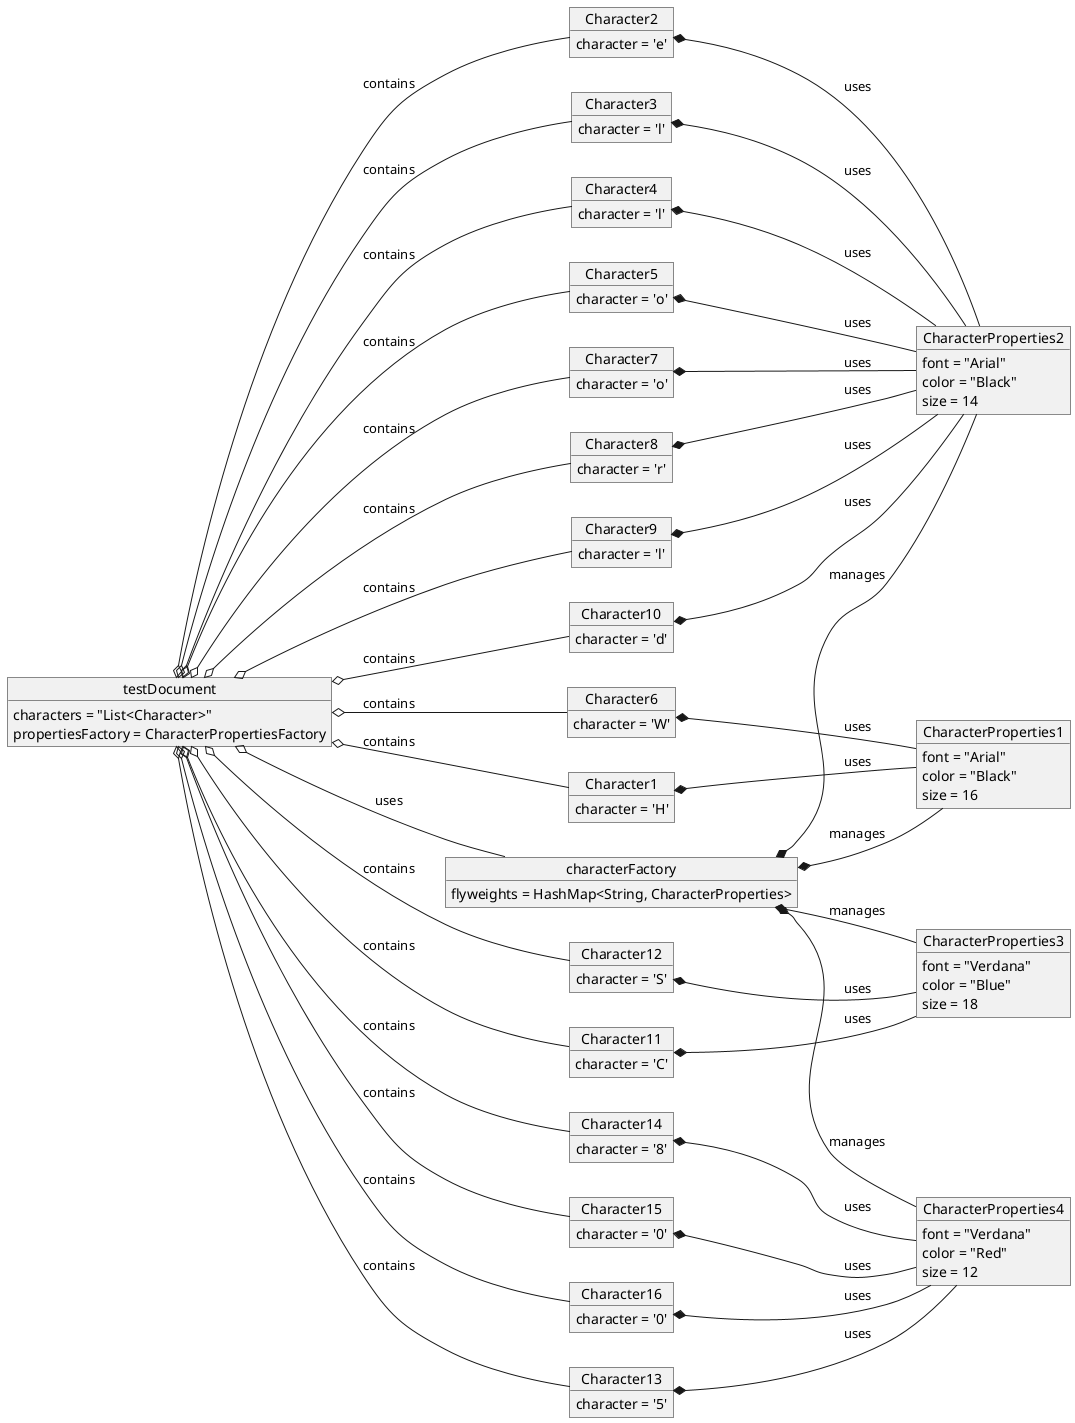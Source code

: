 @startuml
left to right direction

object testDocument {
  characters = "List<Character>"
  propertiesFactory = CharacterPropertiesFactory
}

object characterFactory {
  flyweights = HashMap<String, CharacterProperties>
}

object CharacterProperties2 {
  font = "Arial"
  color = "Black"
  size = 14
}
object CharacterProperties1 {
  font = "Arial"
  color = "Black"
  size = 16
}
object CharacterProperties3 {
  font = "Verdana"
  color = "Blue"
  size = 18
}
object CharacterProperties4 {
  font = "Verdana"
  color = "Red"
  size = 12
}

object Character1 {
  character = 'H'
}
object Character2 {
  character = 'e'
}
object Character3 {
  character = 'l'
}
object Character4 {
  character = 'l'
}
object Character5 {
  character = 'o'
}
object Character6 {
  character = 'W'
}
object Character7 {
  character = 'o'
}
object Character8 {
  character = 'r'
}
object Character9 {
  character = 'l'
}
object Character10 {
  character = 'd'
}
object Character11 {
  character = 'C'
}
object Character12 {
  character = 'S'
}
object Character13 {
  character = '5'
}
object Character14 {
  character = '8'
}
object Character15 {
  character = '0'
}
object Character16 {
  character = '0'
}

testDocument o-- characterFactory : "uses"
characterFactory -[hidden]-> CharacterProperties1
characterFactory -[hidden]-> CharacterProperties2
characterFactory -[hidden]-> CharacterProperties3
characterFactory -[hidden]-> CharacterProperties4
testDocument o-- Character1 : "contains"
testDocument o-- Character2 : "contains"
testDocument o-- Character3 : "contains"
testDocument o-- Character4 : "contains"
testDocument o-- Character5 : "contains"
testDocument o-- Character6 : "contains"
testDocument o-- Character7 : "contains"
testDocument o-- Character8 : "contains"
testDocument o-- Character9 : "contains"
testDocument o-- Character10 : "contains"
testDocument o-- Character11 : "contains"
testDocument o-- Character12 : "contains"
testDocument o-- Character13 : "contains"
testDocument o-- Character14 : "contains"
testDocument o-- Character15 : "contains"
testDocument o-- Character16 : "contains"

characterFactory *-- CharacterProperties2 : "manages"
characterFactory *-- CharacterProperties1 : "manages"
characterFactory *-- CharacterProperties3 : "manages"
characterFactory *-- CharacterProperties4 : "manages"

Character1 *-- CharacterProperties1 : "uses"
Character2 *-- CharacterProperties2 : "uses"
Character3 *-- CharacterProperties2 : "uses"
Character4 *-- CharacterProperties2 : "uses"
Character5 *-- CharacterProperties2 : "uses"
Character6 *-- CharacterProperties1 : "uses"
Character7 *-- CharacterProperties2 : "uses"
Character8 *-- CharacterProperties2 : "uses"
Character9 *-- CharacterProperties2 : "uses"
Character10 *-- CharacterProperties2 : "uses"
Character11 *-- CharacterProperties3 : "uses"
Character12 *-- CharacterProperties3 : "uses"
Character13 *-- CharacterProperties4 : "uses"
Character14 *-- CharacterProperties4 : "uses"
Character15 *-- CharacterProperties4 : "uses"
Character16 *-- CharacterProperties4 : "uses"

@enduml

